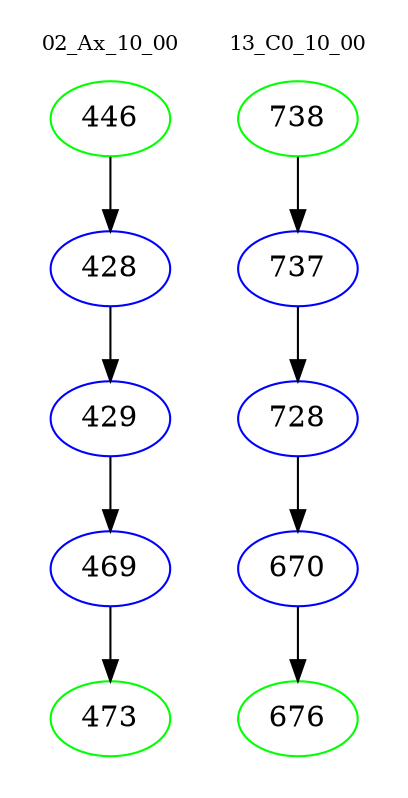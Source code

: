digraph{
subgraph cluster_0 {
color = white
label = "02_Ax_10_00";
fontsize=10;
T0_446 [label="446", color="green"]
T0_446 -> T0_428 [color="black"]
T0_428 [label="428", color="blue"]
T0_428 -> T0_429 [color="black"]
T0_429 [label="429", color="blue"]
T0_429 -> T0_469 [color="black"]
T0_469 [label="469", color="blue"]
T0_469 -> T0_473 [color="black"]
T0_473 [label="473", color="green"]
}
subgraph cluster_1 {
color = white
label = "13_C0_10_00";
fontsize=10;
T1_738 [label="738", color="green"]
T1_738 -> T1_737 [color="black"]
T1_737 [label="737", color="blue"]
T1_737 -> T1_728 [color="black"]
T1_728 [label="728", color="blue"]
T1_728 -> T1_670 [color="black"]
T1_670 [label="670", color="blue"]
T1_670 -> T1_676 [color="black"]
T1_676 [label="676", color="green"]
}
}
